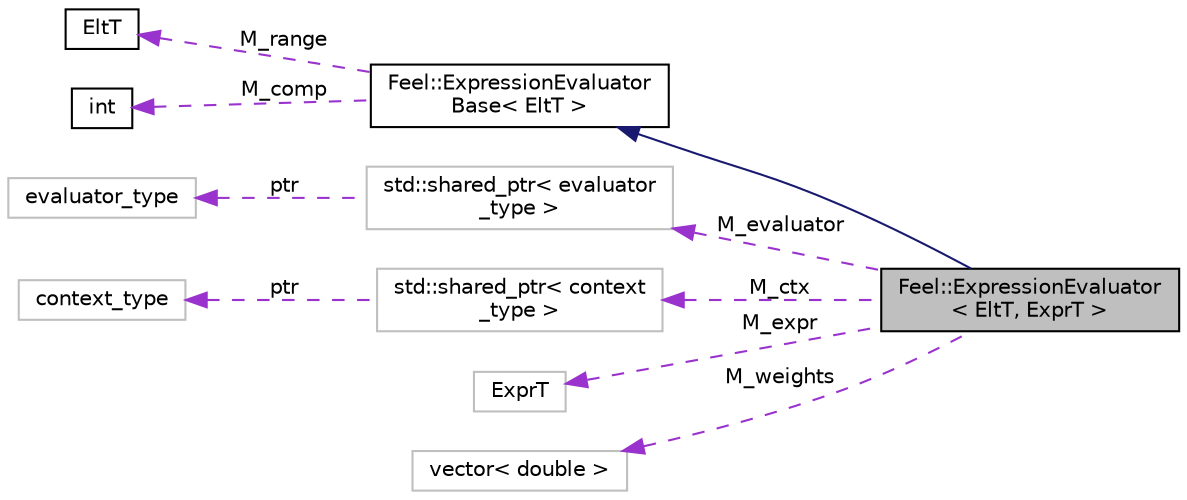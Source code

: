 digraph "Feel::ExpressionEvaluator&lt; EltT, ExprT &gt;"
{
 // LATEX_PDF_SIZE
  edge [fontname="Helvetica",fontsize="10",labelfontname="Helvetica",labelfontsize="10"];
  node [fontname="Helvetica",fontsize="10",shape=record];
  rankdir="LR";
  Node1 [label="Feel::ExpressionEvaluator\l\< EltT, ExprT \>",height=0.2,width=0.4,color="black", fillcolor="grey75", style="filled", fontcolor="black",tooltip=" "];
  Node2 -> Node1 [dir="back",color="midnightblue",fontsize="10",style="solid",fontname="Helvetica"];
  Node2 [label="Feel::ExpressionEvaluator\lBase\< EltT \>",height=0.2,width=0.4,color="black", fillcolor="white", style="filled",URL="$classFeel_1_1ExpressionEvaluatorBase.html",tooltip=" "];
  Node3 -> Node2 [dir="back",color="darkorchid3",fontsize="10",style="dashed",label=" M_range" ,fontname="Helvetica"];
  Node3 [label="EltT",height=0.2,width=0.4,color="black", fillcolor="white", style="filled",URL="$classEltT.html",tooltip=" "];
  Node4 -> Node2 [dir="back",color="darkorchid3",fontsize="10",style="dashed",label=" M_comp" ,fontname="Helvetica"];
  Node4 [label="int",height=0.2,width=0.4,color="black", fillcolor="white", style="filled",URL="$classint.html",tooltip=" "];
  Node5 -> Node1 [dir="back",color="darkorchid3",fontsize="10",style="dashed",label=" M_evaluator" ,fontname="Helvetica"];
  Node5 [label="std::shared_ptr\< evaluator\l_type \>",height=0.2,width=0.4,color="grey75", fillcolor="white", style="filled",tooltip=" "];
  Node6 -> Node5 [dir="back",color="darkorchid3",fontsize="10",style="dashed",label=" ptr" ,fontname="Helvetica"];
  Node6 [label="evaluator_type",height=0.2,width=0.4,color="grey75", fillcolor="white", style="filled",tooltip=" "];
  Node7 -> Node1 [dir="back",color="darkorchid3",fontsize="10",style="dashed",label=" M_ctx" ,fontname="Helvetica"];
  Node7 [label="std::shared_ptr\< context\l_type \>",height=0.2,width=0.4,color="grey75", fillcolor="white", style="filled",tooltip=" "];
  Node8 -> Node7 [dir="back",color="darkorchid3",fontsize="10",style="dashed",label=" ptr" ,fontname="Helvetica"];
  Node8 [label="context_type",height=0.2,width=0.4,color="grey75", fillcolor="white", style="filled",tooltip=" "];
  Node9 -> Node1 [dir="back",color="darkorchid3",fontsize="10",style="dashed",label=" M_expr" ,fontname="Helvetica"];
  Node9 [label="ExprT",height=0.2,width=0.4,color="grey75", fillcolor="white", style="filled",tooltip=" "];
  Node10 -> Node1 [dir="back",color="darkorchid3",fontsize="10",style="dashed",label=" M_weights" ,fontname="Helvetica"];
  Node10 [label="vector\< double \>",height=0.2,width=0.4,color="grey75", fillcolor="white", style="filled",tooltip=" "];
}
